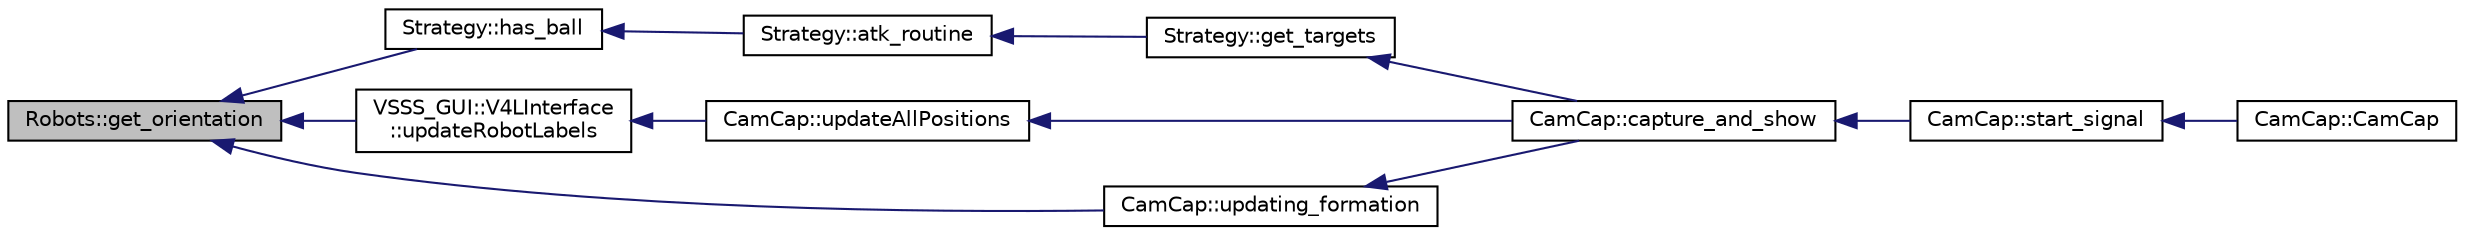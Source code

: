digraph "Robots::get_orientation"
{
 // INTERACTIVE_SVG=YES
  edge [fontname="Helvetica",fontsize="10",labelfontname="Helvetica",labelfontsize="10"];
  node [fontname="Helvetica",fontsize="10",shape=record];
  rankdir="LR";
  Node266 [label="Robots::get_orientation",height=0.2,width=0.4,color="black", fillcolor="grey75", style="filled", fontcolor="black"];
  Node266 -> Node267 [dir="back",color="midnightblue",fontsize="10",style="solid",fontname="Helvetica"];
  Node267 [label="Strategy::has_ball",height=0.2,width=0.4,color="black", fillcolor="white", style="filled",URL="$class_strategy.html#af607e7b52f48a6c490549898e752fda2"];
  Node267 -> Node268 [dir="back",color="midnightblue",fontsize="10",style="solid",fontname="Helvetica"];
  Node268 [label="Strategy::atk_routine",height=0.2,width=0.4,color="black", fillcolor="white", style="filled",URL="$class_strategy.html#a7af0ec883fe9e80c31cf030ce203f956"];
  Node268 -> Node269 [dir="back",color="midnightblue",fontsize="10",style="solid",fontname="Helvetica"];
  Node269 [label="Strategy::get_targets",height=0.2,width=0.4,color="black", fillcolor="white", style="filled",URL="$class_strategy.html#ab1c455b23e8b7f3377132a3e243f8f76"];
  Node269 -> Node270 [dir="back",color="midnightblue",fontsize="10",style="solid",fontname="Helvetica"];
  Node270 [label="CamCap::capture_and_show",height=0.2,width=0.4,color="black", fillcolor="white", style="filled",URL="$class_cam_cap.html#a87f384c5fec40a0ccfd7833347fec0df",tooltip="Captures camera frames and shows it in the interface. "];
  Node270 -> Node271 [dir="back",color="midnightblue",fontsize="10",style="solid",fontname="Helvetica"];
  Node271 [label="CamCap::start_signal",height=0.2,width=0.4,color="black", fillcolor="white", style="filled",URL="$class_cam_cap.html#ae676e6624dd821ad494a80e68a41e249",tooltip="Interface adjustments after &#39;start&#39; button is clicked. "];
  Node271 -> Node272 [dir="back",color="midnightblue",fontsize="10",style="solid",fontname="Helvetica"];
  Node272 [label="CamCap::CamCap",height=0.2,width=0.4,color="black", fillcolor="white", style="filled",URL="$class_cam_cap.html#afe0db98a5f72bc9b261dcb78e2840da6",tooltip="Constructor of a CamCap object. "];
  Node266 -> Node273 [dir="back",color="midnightblue",fontsize="10",style="solid",fontname="Helvetica"];
  Node273 [label="VSSS_GUI::V4LInterface\l::updateRobotLabels",height=0.2,width=0.4,color="black", fillcolor="white", style="filled",URL="$class_v_s_s_s___g_u_i_1_1_v4_l_interface.html#a32c034643a07b5354ad50541413ff08d",tooltip="Updates robots and ball positions on interface (Positions frame) "];
  Node273 -> Node274 [dir="back",color="midnightblue",fontsize="10",style="solid",fontname="Helvetica"];
  Node274 [label="CamCap::updateAllPositions",height=0.2,width=0.4,color="black", fillcolor="white", style="filled",URL="$class_cam_cap.html#afc272fe8b0ddc82386dbf827aed7db78",tooltip="Updates the position of all captured elements. "];
  Node274 -> Node270 [dir="back",color="midnightblue",fontsize="10",style="solid",fontname="Helvetica"];
  Node266 -> Node275 [dir="back",color="midnightblue",fontsize="10",style="solid",fontname="Helvetica"];
  Node275 [label="CamCap::updating_formation",height=0.2,width=0.4,color="black", fillcolor="white", style="filled",URL="$class_cam_cap.html#a8bab2cf2a40f386ab20480cfc83ac77c",tooltip="Sends robots to the target position and orientation. "];
  Node275 -> Node270 [dir="back",color="midnightblue",fontsize="10",style="solid",fontname="Helvetica"];
}
